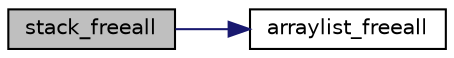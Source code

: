 digraph "stack_freeall"
{
 // INTERACTIVE_SVG=YES
  edge [fontname="Helvetica",fontsize="10",labelfontname="Helvetica",labelfontsize="10"];
  node [fontname="Helvetica",fontsize="10",shape=record];
  rankdir="LR";
  Node1 [label="stack_freeall",height=0.2,width=0.4,color="black", fillcolor="grey75", style="filled", fontcolor="black"];
  Node1 -> Node2 [color="midnightblue",fontsize="10",style="solid",fontname="Helvetica"];
  Node2 [label="arraylist_freeall",height=0.2,width=0.4,color="black", fillcolor="white", style="filled",URL="$arraylist_8h.html#a52c3b08d3711ddeb1b4b9009eb9fcacf"];
}
